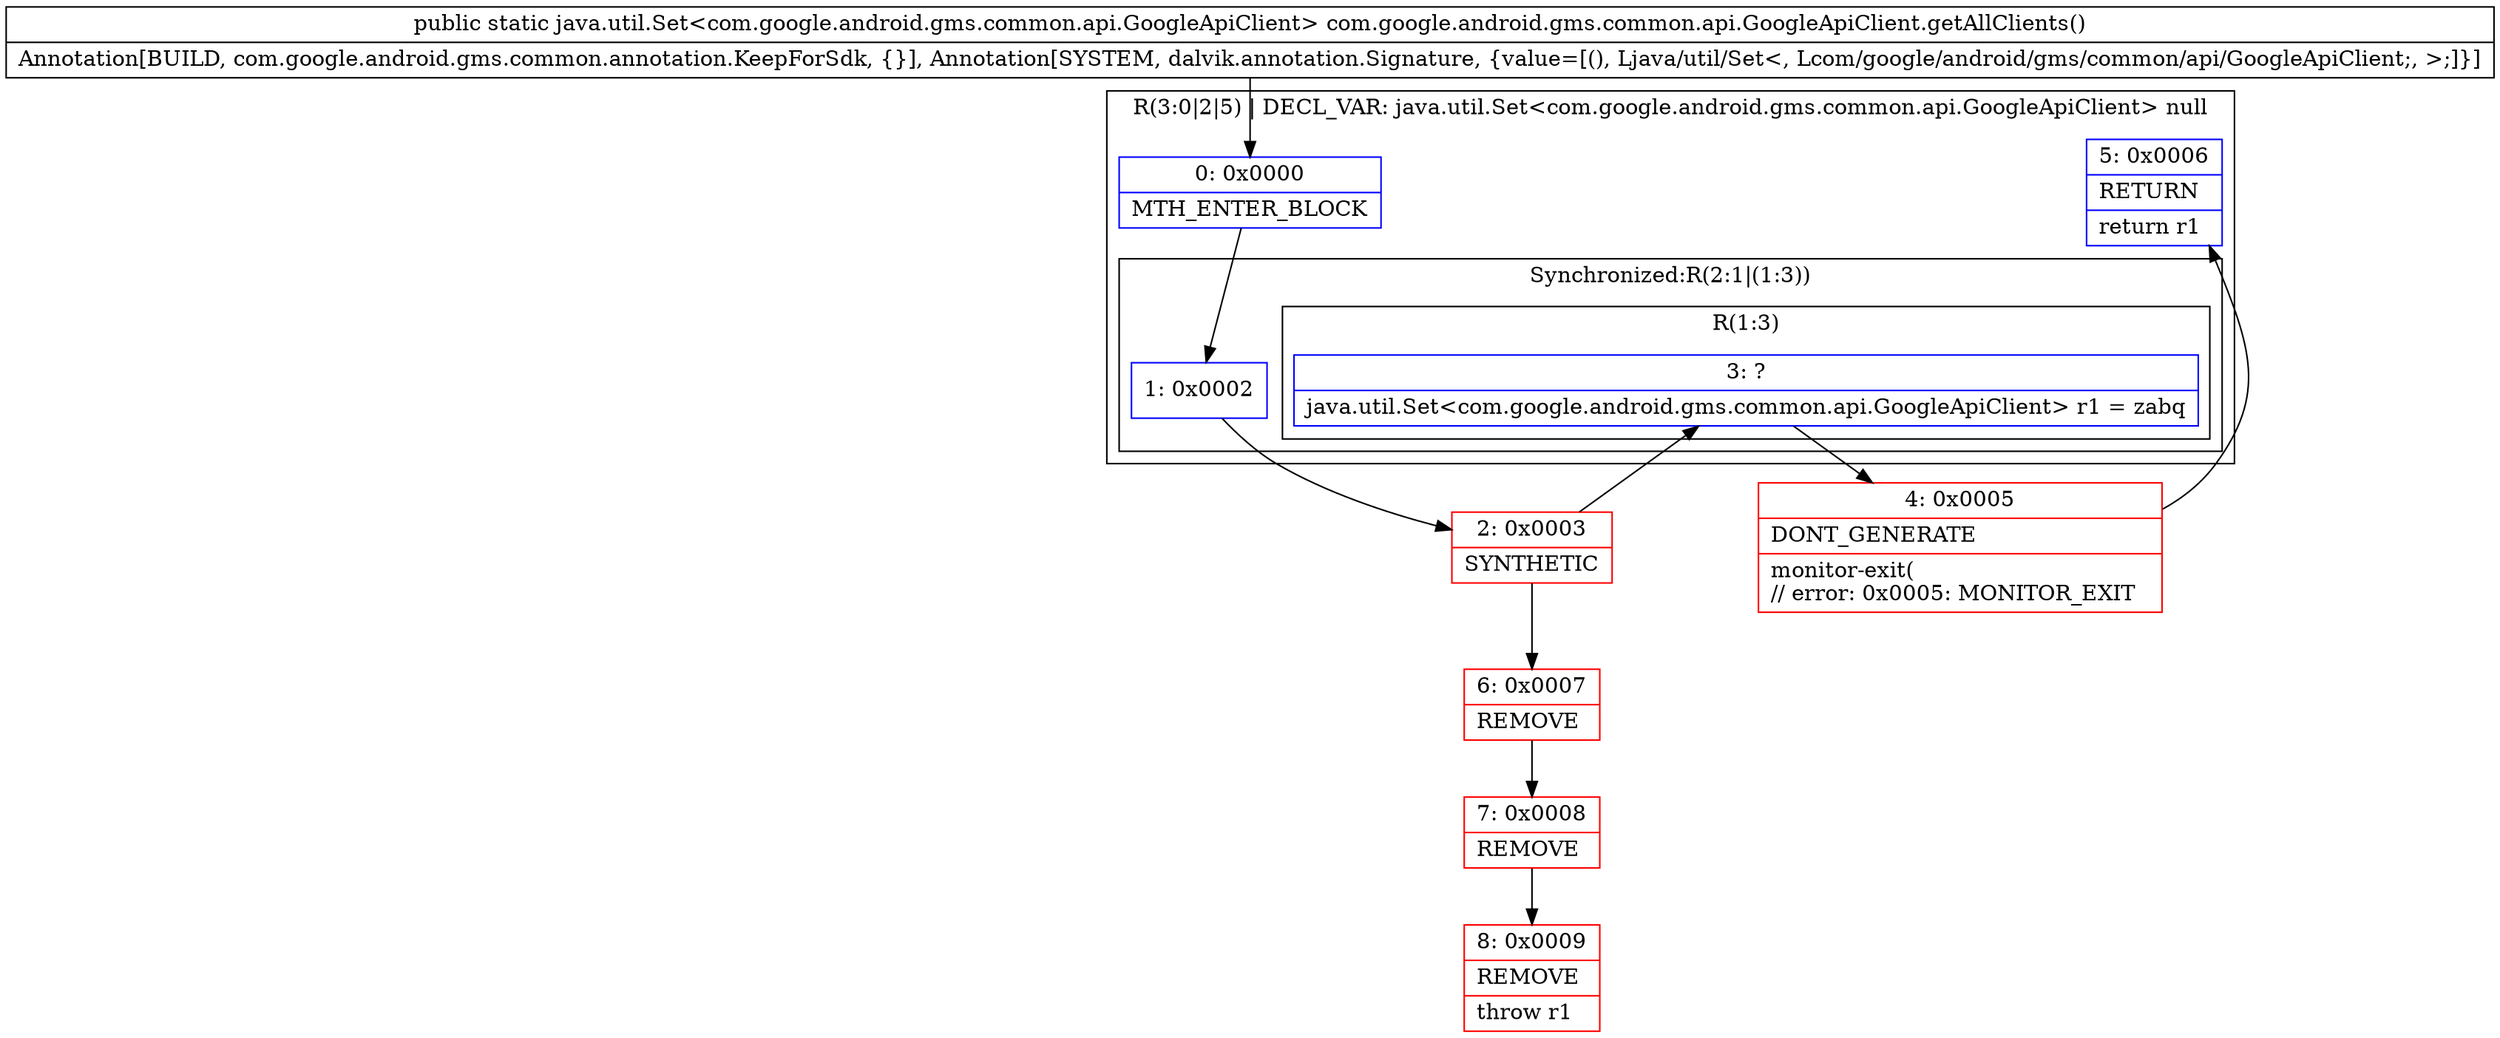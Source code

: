 digraph "CFG forcom.google.android.gms.common.api.GoogleApiClient.getAllClients()Ljava\/util\/Set;" {
subgraph cluster_Region_1039761080 {
label = "R(3:0|2|5) | DECL_VAR: java.util.Set\<com.google.android.gms.common.api.GoogleApiClient\> null\l";
node [shape=record,color=blue];
Node_0 [shape=record,label="{0\:\ 0x0000|MTH_ENTER_BLOCK\l}"];
subgraph cluster_SynchronizedRegion_1956177214 {
label = "Synchronized:R(2:1|(1:3))";
node [shape=record,color=blue];
Node_1 [shape=record,label="{1\:\ 0x0002}"];
subgraph cluster_Region_1097479017 {
label = "R(1:3)";
node [shape=record,color=blue];
Node_3 [shape=record,label="{3\:\ ?|java.util.Set\<com.google.android.gms.common.api.GoogleApiClient\> r1 = zabq\l}"];
}
}
Node_5 [shape=record,label="{5\:\ 0x0006|RETURN\l|return r1\l}"];
}
Node_2 [shape=record,color=red,label="{2\:\ 0x0003|SYNTHETIC\l}"];
Node_4 [shape=record,color=red,label="{4\:\ 0x0005|DONT_GENERATE\l|monitor\-exit(\l\/\/ error: 0x0005: MONITOR_EXIT  \l}"];
Node_6 [shape=record,color=red,label="{6\:\ 0x0007|REMOVE\l}"];
Node_7 [shape=record,color=red,label="{7\:\ 0x0008|REMOVE\l}"];
Node_8 [shape=record,color=red,label="{8\:\ 0x0009|REMOVE\l|throw r1\l}"];
MethodNode[shape=record,label="{public static java.util.Set\<com.google.android.gms.common.api.GoogleApiClient\> com.google.android.gms.common.api.GoogleApiClient.getAllClients()  | Annotation[BUILD, com.google.android.gms.common.annotation.KeepForSdk, \{\}], Annotation[SYSTEM, dalvik.annotation.Signature, \{value=[(), Ljava\/util\/Set\<, Lcom\/google\/android\/gms\/common\/api\/GoogleApiClient;, \>;]\}]\l}"];
MethodNode -> Node_0;
Node_0 -> Node_1;
Node_1 -> Node_2;
Node_3 -> Node_4;
Node_2 -> Node_3;
Node_2 -> Node_6;
Node_4 -> Node_5;
Node_6 -> Node_7;
Node_7 -> Node_8;
}

